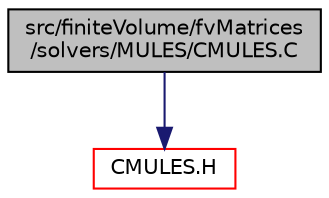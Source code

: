 digraph "src/finiteVolume/fvMatrices/solvers/MULES/CMULES.C"
{
  bgcolor="transparent";
  edge [fontname="Helvetica",fontsize="10",labelfontname="Helvetica",labelfontsize="10"];
  node [fontname="Helvetica",fontsize="10",shape=record];
  Node1 [label="src/finiteVolume/fvMatrices\l/solvers/MULES/CMULES.C",height=0.2,width=0.4,color="black", fillcolor="grey75", style="filled", fontcolor="black"];
  Node1 -> Node2 [color="midnightblue",fontsize="10",style="solid",fontname="Helvetica"];
  Node2 [label="CMULES.H",height=0.2,width=0.4,color="red",URL="$a05794.html",tooltip="CMULES: Multidimensional universal limiter for explicit corrected implicit solution. "];
}
